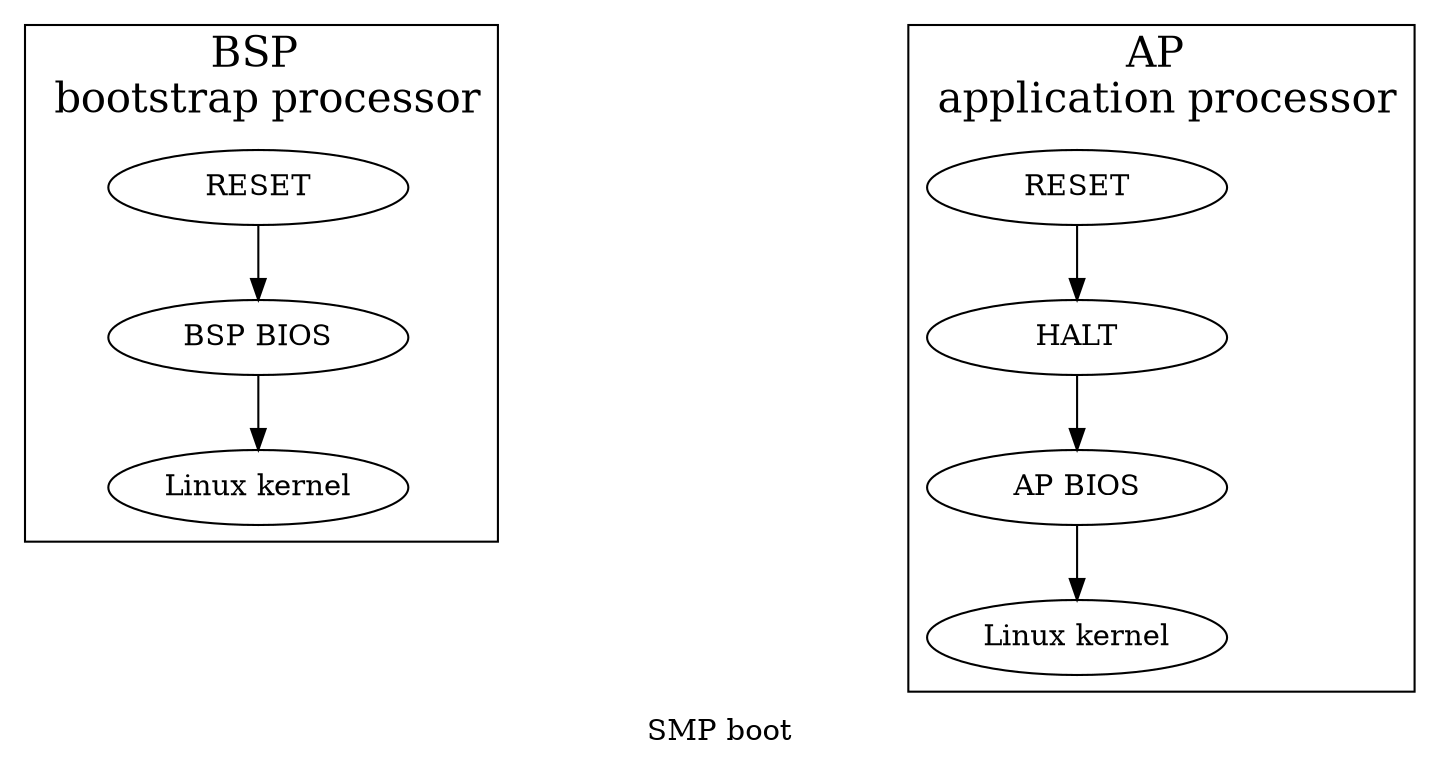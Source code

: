 digraph hello{
	graph[label = "SMP boot\n"]; 
	node[width = 2];

	subgraph cluster0{
		label = "BSP \n bootstrap processor"; fontsize = 20;
		reset1[label = "RESET"];
		bios1[label = "BSP BIOS"];	
		kernel1[label = "Linux kernel"];

		reset1 -> bios1 -> kernel1;
	}

	test1[width = 2.5; style = invis];

	subgraph cluster1{
		label = "AP \n application processor"; fontsize = 20;

		reset2[label = "RESET"]; 
		bios2[label = "AP BIOS"];
		halt2[label = "HALT"];
		kernel2[label = "Linux kernel"];

		reset2 -> halt2 -> bios2 -> kernel2;
	}

}
